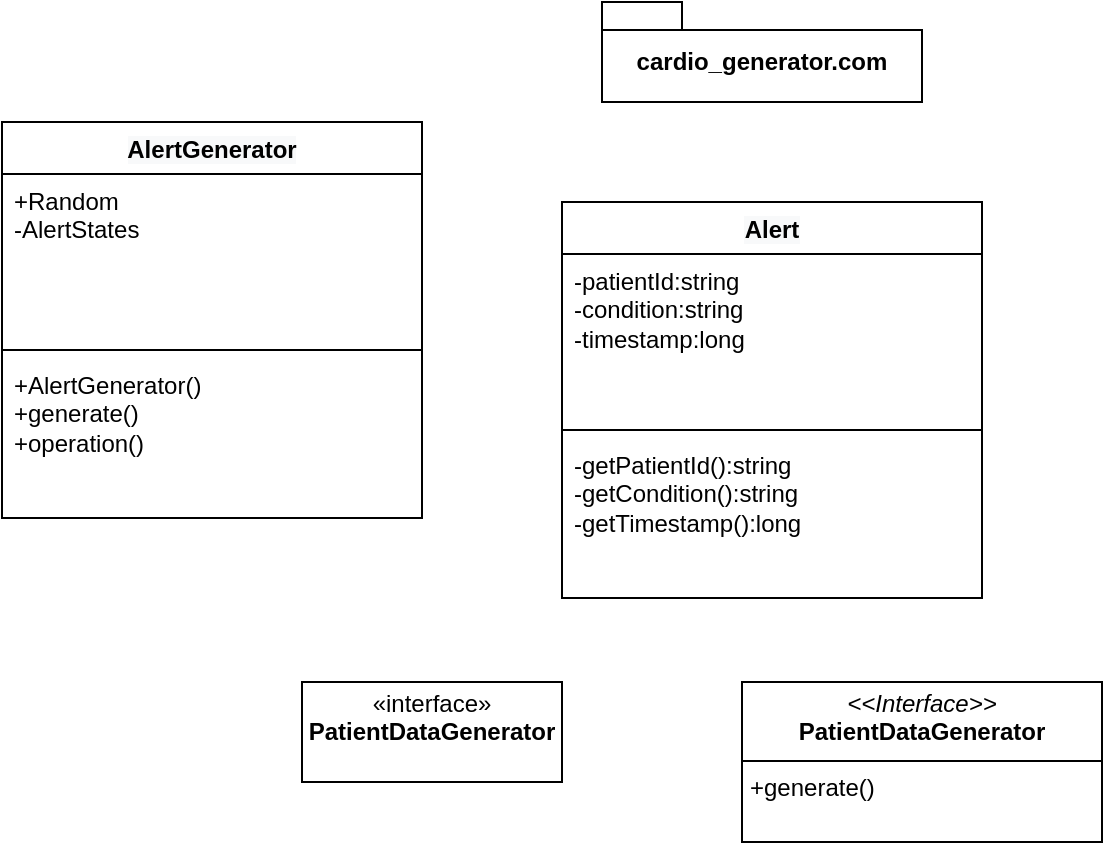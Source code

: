 <mxfile version="27.0.2" pages="2">
  <diagram id="C5RBs43oDa-KdzZeNtuy" name="Page-1">
    <mxGraphModel dx="946" dy="644" grid="1" gridSize="10" guides="1" tooltips="1" connect="1" arrows="1" fold="1" page="1" pageScale="1" pageWidth="827" pageHeight="1169" math="0" shadow="0">
      <root>
        <mxCell id="WIyWlLk6GJQsqaUBKTNV-0" />
        <mxCell id="WIyWlLk6GJQsqaUBKTNV-1" parent="WIyWlLk6GJQsqaUBKTNV-0" />
        <mxCell id="KVcd45YsAqdvj3IUiSUZ-5" value="&lt;span style=&quot;color: rgb(0, 0, 0); font-family: Helvetica, &amp;quot;VP Default&amp;quot;; text-wrap-mode: nowrap; background-color: rgb(248, 249, 250);&quot;&gt;AlertGenerator&lt;/span&gt;" style="swimlane;fontStyle=1;align=center;verticalAlign=top;childLayout=stackLayout;horizontal=1;startSize=26;horizontalStack=0;resizeParent=1;resizeParentMax=0;resizeLast=0;collapsible=1;marginBottom=0;whiteSpace=wrap;html=1;labelBackgroundColor=none;" vertex="1" parent="WIyWlLk6GJQsqaUBKTNV-1">
          <mxGeometry x="120" y="190" width="210" height="198" as="geometry" />
        </mxCell>
        <mxCell id="KVcd45YsAqdvj3IUiSUZ-6" value="+Random&lt;div&gt;-AlertStates&lt;/div&gt;&lt;div&gt;&lt;br&gt;&lt;/div&gt;" style="text;strokeColor=none;fillColor=none;align=left;verticalAlign=top;spacingLeft=4;spacingRight=4;overflow=hidden;rotatable=0;points=[[0,0.5],[1,0.5]];portConstraint=eastwest;whiteSpace=wrap;html=1;labelBackgroundColor=none;" vertex="1" parent="KVcd45YsAqdvj3IUiSUZ-5">
          <mxGeometry y="26" width="210" height="84" as="geometry" />
        </mxCell>
        <mxCell id="KVcd45YsAqdvj3IUiSUZ-7" value="" style="line;strokeWidth=1;fillColor=none;align=left;verticalAlign=middle;spacingTop=-1;spacingLeft=3;spacingRight=3;rotatable=0;labelPosition=right;points=[];portConstraint=eastwest;labelBackgroundColor=none;" vertex="1" parent="KVcd45YsAqdvj3IUiSUZ-5">
          <mxGeometry y="110" width="210" height="8" as="geometry" />
        </mxCell>
        <mxCell id="KVcd45YsAqdvj3IUiSUZ-8" value="+AlertGenerator()&lt;div&gt;+generate()&lt;/div&gt;&lt;div&gt;+operation()&lt;/div&gt;" style="text;strokeColor=none;fillColor=none;align=left;verticalAlign=top;spacingLeft=4;spacingRight=4;overflow=hidden;rotatable=0;points=[[0,0.5],[1,0.5]];portConstraint=eastwest;whiteSpace=wrap;html=1;labelBackgroundColor=none;" vertex="1" parent="KVcd45YsAqdvj3IUiSUZ-5">
          <mxGeometry y="118" width="210" height="80" as="geometry" />
        </mxCell>
        <mxCell id="KVcd45YsAqdvj3IUiSUZ-9" value="&lt;span style=&quot;color: rgb(0, 0, 0); font-family: Helvetica, &amp;quot;VP Default&amp;quot;; text-wrap-mode: nowrap; background-color: rgb(248, 249, 250);&quot;&gt;Alert&lt;/span&gt;" style="swimlane;fontStyle=1;align=center;verticalAlign=top;childLayout=stackLayout;horizontal=1;startSize=26;horizontalStack=0;resizeParent=1;resizeParentMax=0;resizeLast=0;collapsible=1;marginBottom=0;whiteSpace=wrap;html=1;labelBackgroundColor=none;" vertex="1" parent="WIyWlLk6GJQsqaUBKTNV-1">
          <mxGeometry x="400" y="230" width="210" height="198" as="geometry" />
        </mxCell>
        <mxCell id="KVcd45YsAqdvj3IUiSUZ-10" value="&lt;div&gt;-patientId:string&lt;/div&gt;&lt;div&gt;-condition:string&amp;nbsp;&lt;/div&gt;&lt;div&gt;-timestamp:long&lt;/div&gt;" style="text;strokeColor=none;fillColor=none;align=left;verticalAlign=top;spacingLeft=4;spacingRight=4;overflow=hidden;rotatable=0;points=[[0,0.5],[1,0.5]];portConstraint=eastwest;whiteSpace=wrap;html=1;labelBackgroundColor=none;" vertex="1" parent="KVcd45YsAqdvj3IUiSUZ-9">
          <mxGeometry y="26" width="210" height="84" as="geometry" />
        </mxCell>
        <mxCell id="KVcd45YsAqdvj3IUiSUZ-11" value="" style="line;strokeWidth=1;fillColor=none;align=left;verticalAlign=middle;spacingTop=-1;spacingLeft=3;spacingRight=3;rotatable=0;labelPosition=right;points=[];portConstraint=eastwest;labelBackgroundColor=none;" vertex="1" parent="KVcd45YsAqdvj3IUiSUZ-9">
          <mxGeometry y="110" width="210" height="8" as="geometry" />
        </mxCell>
        <mxCell id="KVcd45YsAqdvj3IUiSUZ-12" value="&lt;div&gt;-getPatientId():string&lt;/div&gt;&lt;div&gt;-getCondition():string&amp;nbsp;&lt;/div&gt;&lt;div&gt;-getTimestamp():long&lt;/div&gt;" style="text;strokeColor=none;fillColor=none;align=left;verticalAlign=top;spacingLeft=4;spacingRight=4;overflow=hidden;rotatable=0;points=[[0,0.5],[1,0.5]];portConstraint=eastwest;whiteSpace=wrap;html=1;labelBackgroundColor=none;" vertex="1" parent="KVcd45YsAqdvj3IUiSUZ-9">
          <mxGeometry y="118" width="210" height="80" as="geometry" />
        </mxCell>
        <mxCell id="KVcd45YsAqdvj3IUiSUZ-14" value="«interface»&lt;br&gt;&lt;b&gt;PatientDataGenerator&lt;/b&gt;&lt;div&gt;&lt;b&gt;&lt;br&gt;&lt;/b&gt;&lt;/div&gt;" style="html=1;whiteSpace=wrap;labelBackgroundColor=none;" vertex="1" parent="WIyWlLk6GJQsqaUBKTNV-1">
          <mxGeometry x="270" y="470" width="130" height="50" as="geometry" />
        </mxCell>
        <mxCell id="KVcd45YsAqdvj3IUiSUZ-18" value="&lt;p style=&quot;margin:0px;margin-top:4px;text-align:center;&quot;&gt;&lt;i&gt;&amp;lt;&amp;lt;Interface&amp;gt;&amp;gt;&lt;/i&gt;&lt;br&gt;&lt;b&gt;PatientDataGenerator&lt;/b&gt;&lt;/p&gt;&lt;hr size=&quot;1&quot; style=&quot;border-style:solid;&quot;&gt;&lt;p style=&quot;margin:0px;margin-left:4px;&quot;&gt;+generate()&lt;/p&gt;" style="verticalAlign=top;align=left;overflow=fill;html=1;whiteSpace=wrap;labelBackgroundColor=none;" vertex="1" parent="WIyWlLk6GJQsqaUBKTNV-1">
          <mxGeometry x="490" y="470" width="180" height="80" as="geometry" />
        </mxCell>
        <mxCell id="KVcd45YsAqdvj3IUiSUZ-19" value="cardio_generator.com" style="shape=folder;fontStyle=1;spacingTop=10;tabWidth=40;tabHeight=14;tabPosition=left;html=1;whiteSpace=wrap;labelBackgroundColor=none;" vertex="1" parent="WIyWlLk6GJQsqaUBKTNV-1">
          <mxGeometry x="420" y="130" width="160" height="50" as="geometry" />
        </mxCell>
      </root>
    </mxGraphModel>
  </diagram>
  <diagram id="ZoHEHgLhK46FxEXl_ybJ" name="Page-2">
    <mxGraphModel dx="946" dy="644" grid="1" gridSize="10" guides="1" tooltips="1" connect="1" arrows="1" fold="1" page="1" pageScale="1" pageWidth="850" pageHeight="1100" math="0" shadow="0">
      <root>
        <mxCell id="0" />
        <mxCell id="1" parent="0" />
      </root>
    </mxGraphModel>
  </diagram>
</mxfile>
